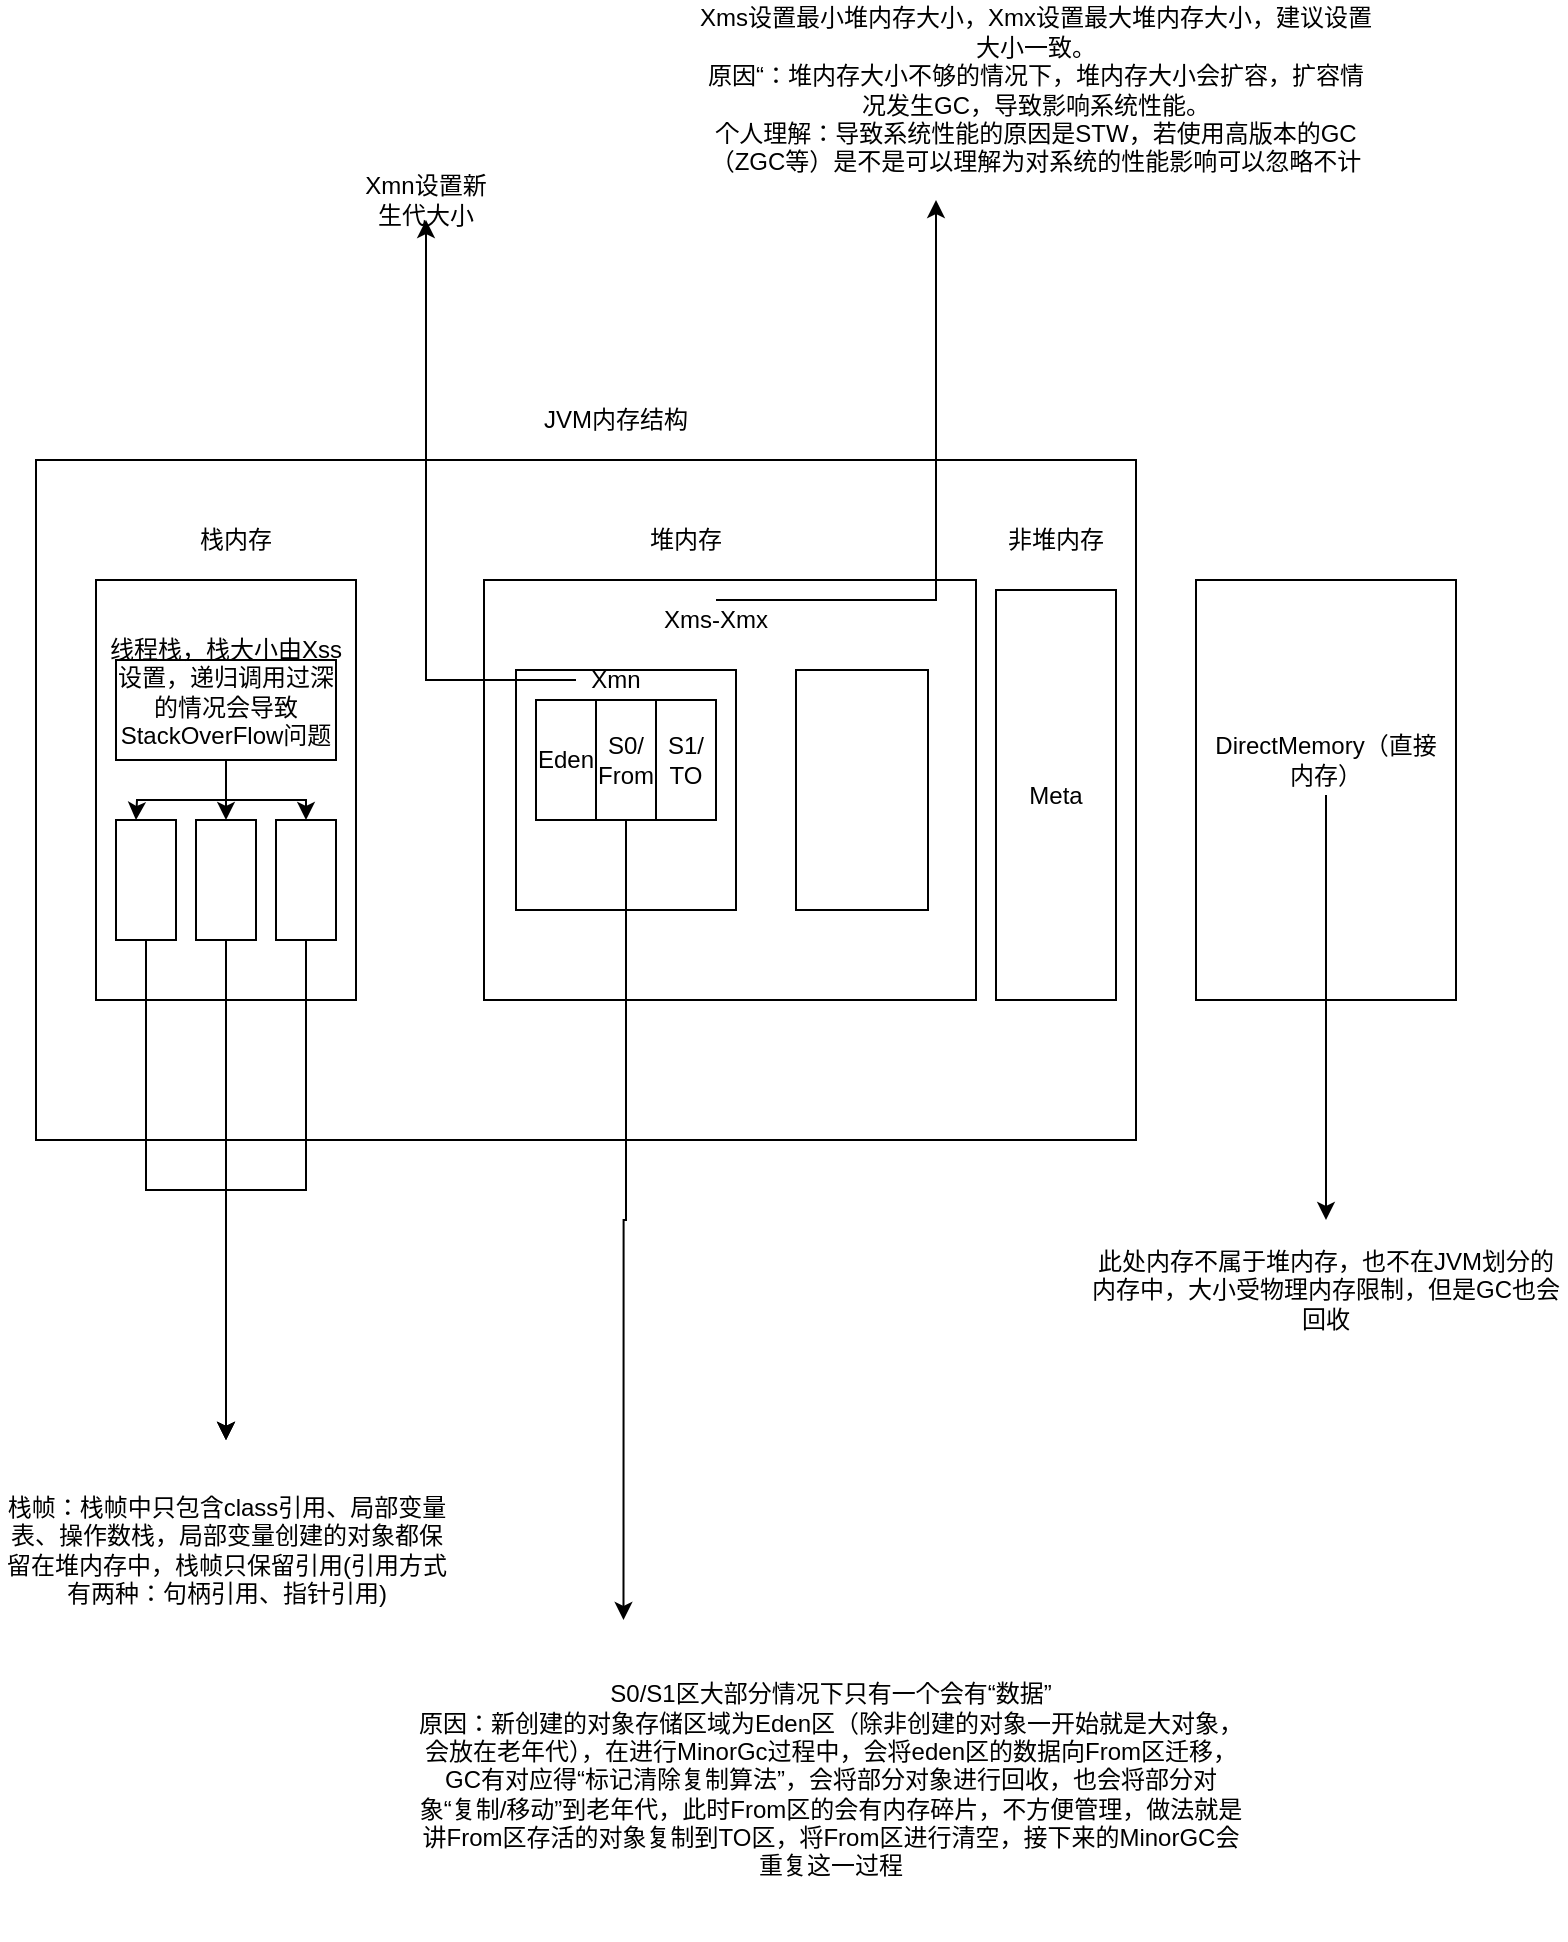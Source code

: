 <mxfile version="13.8.0" type="github">
  <diagram id="9BlmLJdC8vdynzBgh9UM" name="Page-1">
    <mxGraphModel dx="2062" dy="1154" grid="1" gridSize="10" guides="1" tooltips="1" connect="1" arrows="1" fold="1" page="1" pageScale="1" pageWidth="827" pageHeight="1169" math="0" shadow="0">
      <root>
        <mxCell id="0" />
        <mxCell id="1" parent="0" />
        <mxCell id="jZal6cvNVLkDnqQcw0vs-1" value="" style="rounded=0;whiteSpace=wrap;html=1;" vertex="1" parent="1">
          <mxGeometry x="60" y="270" width="550" height="340" as="geometry" />
        </mxCell>
        <mxCell id="jZal6cvNVLkDnqQcw0vs-3" value="" style="rounded=0;whiteSpace=wrap;html=1;" vertex="1" parent="1">
          <mxGeometry x="90" y="330" width="130" height="210" as="geometry" />
        </mxCell>
        <mxCell id="jZal6cvNVLkDnqQcw0vs-4" value="" style="rounded=0;whiteSpace=wrap;html=1;" vertex="1" parent="1">
          <mxGeometry x="284" y="330" width="246" height="210" as="geometry" />
        </mxCell>
        <mxCell id="jZal6cvNVLkDnqQcw0vs-6" value="" style="rounded=0;whiteSpace=wrap;html=1;" vertex="1" parent="1">
          <mxGeometry x="640" y="330" width="130" height="210" as="geometry" />
        </mxCell>
        <mxCell id="jZal6cvNVLkDnqQcw0vs-7" value="" style="rounded=0;whiteSpace=wrap;html=1;direction=south;" vertex="1" parent="1">
          <mxGeometry x="300" y="375" width="110" height="120" as="geometry" />
        </mxCell>
        <mxCell id="jZal6cvNVLkDnqQcw0vs-8" value="" style="rounded=0;whiteSpace=wrap;html=1;direction=south;" vertex="1" parent="1">
          <mxGeometry x="440" y="375" width="66" height="120" as="geometry" />
        </mxCell>
        <mxCell id="jZal6cvNVLkDnqQcw0vs-30" style="edgeStyle=orthogonalEdgeStyle;rounded=0;orthogonalLoop=1;jettySize=auto;html=1;exitX=1;exitY=0.5;exitDx=0;exitDy=0;" edge="1" parent="1" source="jZal6cvNVLkDnqQcw0vs-9">
          <mxGeometry relative="1" as="geometry">
            <mxPoint x="110" y="450" as="targetPoint" />
          </mxGeometry>
        </mxCell>
        <mxCell id="jZal6cvNVLkDnqQcw0vs-31" style="edgeStyle=orthogonalEdgeStyle;rounded=0;orthogonalLoop=1;jettySize=auto;html=1;exitX=1;exitY=0.5;exitDx=0;exitDy=0;entryX=0.5;entryY=0;entryDx=0;entryDy=0;" edge="1" parent="1" source="jZal6cvNVLkDnqQcw0vs-9" target="jZal6cvNVLkDnqQcw0vs-11">
          <mxGeometry relative="1" as="geometry" />
        </mxCell>
        <mxCell id="jZal6cvNVLkDnqQcw0vs-33" style="edgeStyle=orthogonalEdgeStyle;rounded=0;orthogonalLoop=1;jettySize=auto;html=1;exitX=1;exitY=0.5;exitDx=0;exitDy=0;entryX=0.5;entryY=0;entryDx=0;entryDy=0;" edge="1" parent="1" source="jZal6cvNVLkDnqQcw0vs-9" target="jZal6cvNVLkDnqQcw0vs-12">
          <mxGeometry relative="1" as="geometry" />
        </mxCell>
        <mxCell id="jZal6cvNVLkDnqQcw0vs-9" value="" style="rounded=0;whiteSpace=wrap;html=1;direction=south;" vertex="1" parent="1">
          <mxGeometry x="100" y="370" width="110" height="50" as="geometry" />
        </mxCell>
        <mxCell id="jZal6cvNVLkDnqQcw0vs-35" style="edgeStyle=orthogonalEdgeStyle;rounded=0;orthogonalLoop=1;jettySize=auto;html=1;exitX=0.5;exitY=1;exitDx=0;exitDy=0;" edge="1" parent="1" source="jZal6cvNVLkDnqQcw0vs-10" target="jZal6cvNVLkDnqQcw0vs-34">
          <mxGeometry relative="1" as="geometry" />
        </mxCell>
        <mxCell id="jZal6cvNVLkDnqQcw0vs-10" value="" style="rounded=0;whiteSpace=wrap;html=1;" vertex="1" parent="1">
          <mxGeometry x="100" y="450" width="30" height="60" as="geometry" />
        </mxCell>
        <mxCell id="jZal6cvNVLkDnqQcw0vs-36" style="edgeStyle=orthogonalEdgeStyle;rounded=0;orthogonalLoop=1;jettySize=auto;html=1;exitX=0.5;exitY=1;exitDx=0;exitDy=0;" edge="1" parent="1" source="jZal6cvNVLkDnqQcw0vs-11" target="jZal6cvNVLkDnqQcw0vs-34">
          <mxGeometry relative="1" as="geometry">
            <mxPoint x="160" y="710" as="targetPoint" />
          </mxGeometry>
        </mxCell>
        <mxCell id="jZal6cvNVLkDnqQcw0vs-11" value="" style="rounded=0;whiteSpace=wrap;html=1;" vertex="1" parent="1">
          <mxGeometry x="140" y="450" width="30" height="60" as="geometry" />
        </mxCell>
        <mxCell id="jZal6cvNVLkDnqQcw0vs-37" style="edgeStyle=orthogonalEdgeStyle;rounded=0;orthogonalLoop=1;jettySize=auto;html=1;exitX=0.5;exitY=1;exitDx=0;exitDy=0;entryX=0.5;entryY=0;entryDx=0;entryDy=0;" edge="1" parent="1" source="jZal6cvNVLkDnqQcw0vs-12" target="jZal6cvNVLkDnqQcw0vs-34">
          <mxGeometry relative="1" as="geometry" />
        </mxCell>
        <mxCell id="jZal6cvNVLkDnqQcw0vs-12" value="" style="rounded=0;whiteSpace=wrap;html=1;" vertex="1" parent="1">
          <mxGeometry x="180" y="450" width="30" height="60" as="geometry" />
        </mxCell>
        <mxCell id="jZal6cvNVLkDnqQcw0vs-17" value="Eden" style="rounded=0;whiteSpace=wrap;html=1;direction=south;" vertex="1" parent="1">
          <mxGeometry x="310" y="390" width="30" height="60" as="geometry" />
        </mxCell>
        <mxCell id="jZal6cvNVLkDnqQcw0vs-43" style="edgeStyle=orthogonalEdgeStyle;rounded=0;orthogonalLoop=1;jettySize=auto;html=1;exitX=1;exitY=0.5;exitDx=0;exitDy=0;entryX=0.25;entryY=0;entryDx=0;entryDy=0;" edge="1" parent="1" source="jZal6cvNVLkDnqQcw0vs-18" target="jZal6cvNVLkDnqQcw0vs-44">
          <mxGeometry relative="1" as="geometry">
            <mxPoint x="355" y="770" as="targetPoint" />
          </mxGeometry>
        </mxCell>
        <mxCell id="jZal6cvNVLkDnqQcw0vs-18" value="S0/&lt;br&gt;From" style="rounded=0;whiteSpace=wrap;html=1;direction=south;" vertex="1" parent="1">
          <mxGeometry x="340" y="390" width="30" height="60" as="geometry" />
        </mxCell>
        <mxCell id="jZal6cvNVLkDnqQcw0vs-20" value="S1/&lt;br&gt;TO" style="rounded=0;whiteSpace=wrap;html=1;direction=south;" vertex="1" parent="1">
          <mxGeometry x="370" y="390" width="30" height="60" as="geometry" />
        </mxCell>
        <mxCell id="jZal6cvNVLkDnqQcw0vs-21" value="JVM内存结构" style="text;html=1;strokeColor=none;fillColor=none;align=center;verticalAlign=middle;whiteSpace=wrap;rounded=0;" vertex="1" parent="1">
          <mxGeometry x="290" y="240" width="120" height="20" as="geometry" />
        </mxCell>
        <mxCell id="jZal6cvNVLkDnqQcw0vs-22" value="堆内存" style="text;html=1;strokeColor=none;fillColor=none;align=center;verticalAlign=middle;whiteSpace=wrap;rounded=0;" vertex="1" parent="1">
          <mxGeometry x="325" y="300" width="120" height="20" as="geometry" />
        </mxCell>
        <mxCell id="jZal6cvNVLkDnqQcw0vs-23" value="栈内存" style="text;html=1;strokeColor=none;fillColor=none;align=center;verticalAlign=middle;whiteSpace=wrap;rounded=0;" vertex="1" parent="1">
          <mxGeometry x="100" y="300" width="120" height="20" as="geometry" />
        </mxCell>
        <mxCell id="jZal6cvNVLkDnqQcw0vs-38" style="edgeStyle=orthogonalEdgeStyle;rounded=0;orthogonalLoop=1;jettySize=auto;html=1;exitX=0.5;exitY=0;exitDx=0;exitDy=0;" edge="1" parent="1" source="jZal6cvNVLkDnqQcw0vs-24">
          <mxGeometry relative="1" as="geometry">
            <mxPoint x="510" y="140" as="targetPoint" />
            <Array as="points">
              <mxPoint x="510" y="340" />
            </Array>
          </mxGeometry>
        </mxCell>
        <mxCell id="jZal6cvNVLkDnqQcw0vs-24" value="Xms-Xmx" style="text;html=1;strokeColor=none;fillColor=none;align=center;verticalAlign=middle;whiteSpace=wrap;rounded=0;" vertex="1" parent="1">
          <mxGeometry x="340" y="340" width="120" height="20" as="geometry" />
        </mxCell>
        <mxCell id="jZal6cvNVLkDnqQcw0vs-25" value="线程栈，栈大小由Xss设置，递归调用过深的情况会导致StackOverFlow问题" style="text;html=1;strokeColor=none;fillColor=none;align=center;verticalAlign=middle;whiteSpace=wrap;rounded=0;" vertex="1" parent="1">
          <mxGeometry x="95" y="370" width="120" height="32.5" as="geometry" />
        </mxCell>
        <mxCell id="jZal6cvNVLkDnqQcw0vs-27" style="edgeStyle=orthogonalEdgeStyle;rounded=0;orthogonalLoop=1;jettySize=auto;html=1;exitX=0.5;exitY=1;exitDx=0;exitDy=0;" edge="1" parent="1" source="jZal6cvNVLkDnqQcw0vs-26" target="jZal6cvNVLkDnqQcw0vs-28">
          <mxGeometry relative="1" as="geometry">
            <mxPoint x="705" y="660" as="targetPoint" />
          </mxGeometry>
        </mxCell>
        <mxCell id="jZal6cvNVLkDnqQcw0vs-26" value="DirectMemory（直接内存）" style="text;html=1;strokeColor=none;fillColor=none;align=center;verticalAlign=middle;whiteSpace=wrap;rounded=0;" vertex="1" parent="1">
          <mxGeometry x="645" y="402.5" width="120" height="35" as="geometry" />
        </mxCell>
        <mxCell id="jZal6cvNVLkDnqQcw0vs-28" value="此处内存不属于堆内存，也不在JVM划分的内存中，大小受物理内存限制，但是GC也会回收" style="text;html=1;strokeColor=none;fillColor=none;align=center;verticalAlign=middle;whiteSpace=wrap;rounded=0;" vertex="1" parent="1">
          <mxGeometry x="585" y="650" width="240" height="70" as="geometry" />
        </mxCell>
        <mxCell id="jZal6cvNVLkDnqQcw0vs-34" value="栈帧：栈帧中只包含class引用、局部变量表、操作数栈，局部变量创建的对象都保留在堆内存中，栈帧只保留引用(引用方式有两种：句柄引用、指针引用)" style="text;html=1;strokeColor=none;fillColor=none;align=center;verticalAlign=middle;whiteSpace=wrap;rounded=0;" vertex="1" parent="1">
          <mxGeometry x="42.5" y="760" width="225" height="110" as="geometry" />
        </mxCell>
        <mxCell id="jZal6cvNVLkDnqQcw0vs-39" value="Xms设置最小堆内存大小，Xmx设置最大堆内存大小，建议设置大小一致。&lt;br&gt;原因“：堆内存大小不够的情况下，堆内存大小会扩容，扩容情况发生GC，导致影响系统性能。&lt;br&gt;个人理解：导致系统性能的原因是STW，若使用高版本的GC（ZGC等）是不是可以理解为对系统的性能影响可以忽略不计" style="text;html=1;strokeColor=none;fillColor=none;align=center;verticalAlign=middle;whiteSpace=wrap;rounded=0;" vertex="1" parent="1">
          <mxGeometry x="390" y="40" width="340" height="90" as="geometry" />
        </mxCell>
        <mxCell id="jZal6cvNVLkDnqQcw0vs-41" style="edgeStyle=orthogonalEdgeStyle;rounded=0;orthogonalLoop=1;jettySize=auto;html=1;exitX=0;exitY=0.5;exitDx=0;exitDy=0;" edge="1" parent="1" source="jZal6cvNVLkDnqQcw0vs-40" target="jZal6cvNVLkDnqQcw0vs-42">
          <mxGeometry relative="1" as="geometry">
            <mxPoint x="240" y="140" as="targetPoint" />
          </mxGeometry>
        </mxCell>
        <mxCell id="jZal6cvNVLkDnqQcw0vs-40" value="Xmn" style="text;html=1;strokeColor=none;fillColor=none;align=center;verticalAlign=middle;whiteSpace=wrap;rounded=0;" vertex="1" parent="1">
          <mxGeometry x="330" y="370" width="40" height="20" as="geometry" />
        </mxCell>
        <mxCell id="jZal6cvNVLkDnqQcw0vs-42" value="Xmn设置新生代大小" style="text;html=1;strokeColor=none;fillColor=none;align=center;verticalAlign=middle;whiteSpace=wrap;rounded=0;" vertex="1" parent="1">
          <mxGeometry x="220" y="130" width="70" height="20" as="geometry" />
        </mxCell>
        <mxCell id="jZal6cvNVLkDnqQcw0vs-44" value="S0/S1区大部分情况下只有一个会有“数据”&lt;br&gt;原因：新创建的对象存储区域为Eden区（除非创建的对象一开始就是大对象，会放在老年代），在进行MinorGc过程中，会将eden区的数据向From区迁移，GC有对应得“标记清除复制算法”，会将部分对象进行回收，也会将部分对象“复制/移动”到老年代，此时From区的会有内存碎片，不方便管理，做法就是讲From区存活的对象复制到TO区，将From区进行清空，接下来的MinorGC会重复这一过程" style="text;html=1;strokeColor=none;fillColor=none;align=center;verticalAlign=middle;whiteSpace=wrap;rounded=0;" vertex="1" parent="1">
          <mxGeometry x="250" y="850" width="415" height="160" as="geometry" />
        </mxCell>
        <mxCell id="jZal6cvNVLkDnqQcw0vs-45" value="Meta" style="rounded=0;whiteSpace=wrap;html=1;direction=south;" vertex="1" parent="1">
          <mxGeometry x="540" y="335" width="60" height="205" as="geometry" />
        </mxCell>
        <mxCell id="jZal6cvNVLkDnqQcw0vs-47" value="非堆内存" style="text;html=1;strokeColor=none;fillColor=none;align=center;verticalAlign=middle;whiteSpace=wrap;rounded=0;" vertex="1" parent="1">
          <mxGeometry x="510" y="300" width="120" height="20" as="geometry" />
        </mxCell>
      </root>
    </mxGraphModel>
  </diagram>
</mxfile>
